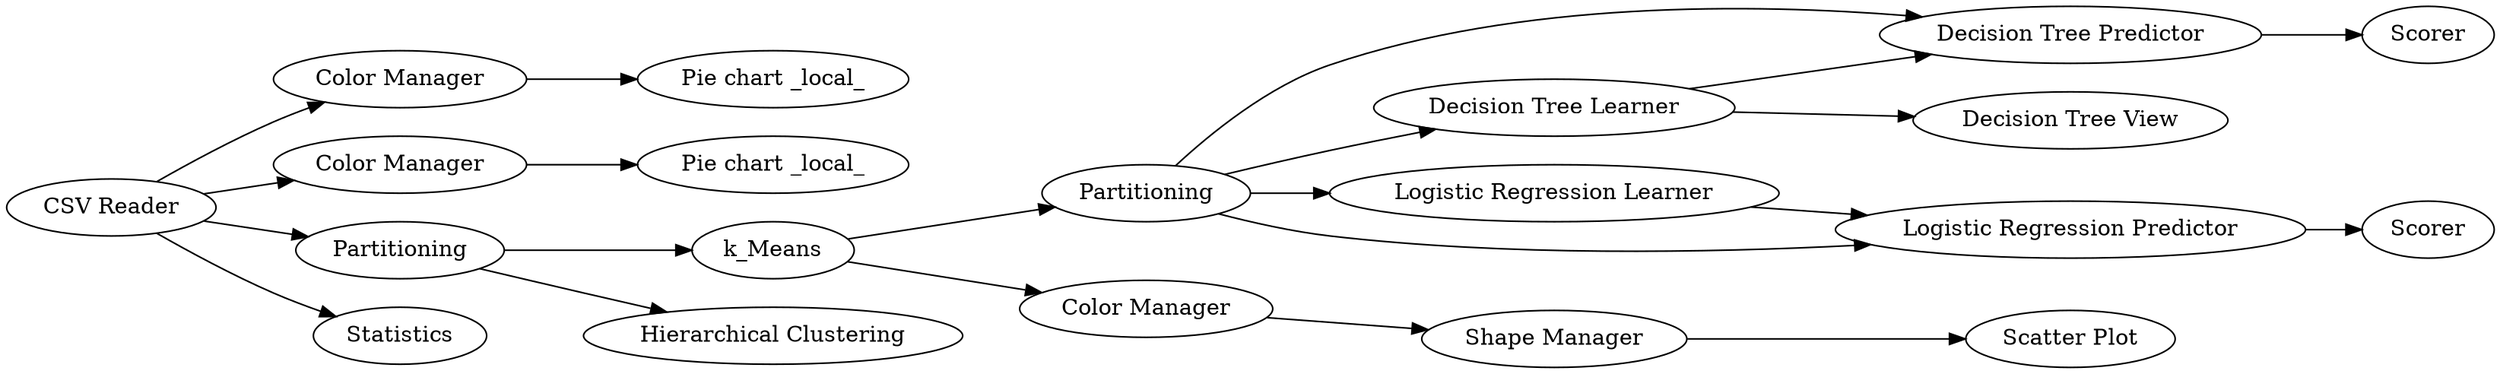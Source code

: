 digraph {
	4 -> 3
	6 -> 27
	13 -> 14
	19 -> 21
	1 -> 4
	18 -> 19
	27 -> 18
	5 -> 10
	1 -> 2
	9 -> 8
	18 -> 20
	31 -> 16
	27 -> 31
	6 -> 7
	7 -> 9
	27 -> 19
	27 -> 16
	1 -> 13
	5 -> 6
	16 -> 17
	1 -> 5
	27 [label=Partitioning]
	7 [label="Color Manager"]
	9 [label="Shape Manager"]
	18 [label="Decision Tree Learner"]
	21 [label=Scorer]
	8 [label="Scatter Plot"]
	17 [label=Scorer]
	3 [label="Pie chart _local_"]
	19 [label="Decision Tree Predictor"]
	31 [label="Logistic Regression Learner"]
	6 [label=k_Means]
	10 [label="Hierarchical Clustering"]
	16 [label="Logistic Regression Predictor"]
	1 [label="CSV Reader"]
	4 [label="Color Manager"]
	14 [label="Pie chart _local_"]
	5 [label=Partitioning]
	13 [label="Color Manager"]
	20 [label="Decision Tree View"]
	2 [label=Statistics]
	rankdir=LR
}
